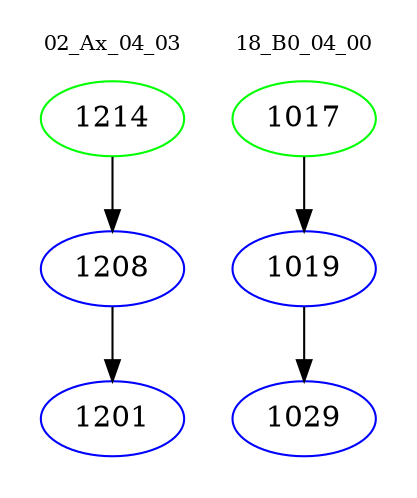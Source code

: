 digraph{
subgraph cluster_0 {
color = white
label = "02_Ax_04_03";
fontsize=10;
T0_1214 [label="1214", color="green"]
T0_1214 -> T0_1208 [color="black"]
T0_1208 [label="1208", color="blue"]
T0_1208 -> T0_1201 [color="black"]
T0_1201 [label="1201", color="blue"]
}
subgraph cluster_1 {
color = white
label = "18_B0_04_00";
fontsize=10;
T1_1017 [label="1017", color="green"]
T1_1017 -> T1_1019 [color="black"]
T1_1019 [label="1019", color="blue"]
T1_1019 -> T1_1029 [color="black"]
T1_1029 [label="1029", color="blue"]
}
}
